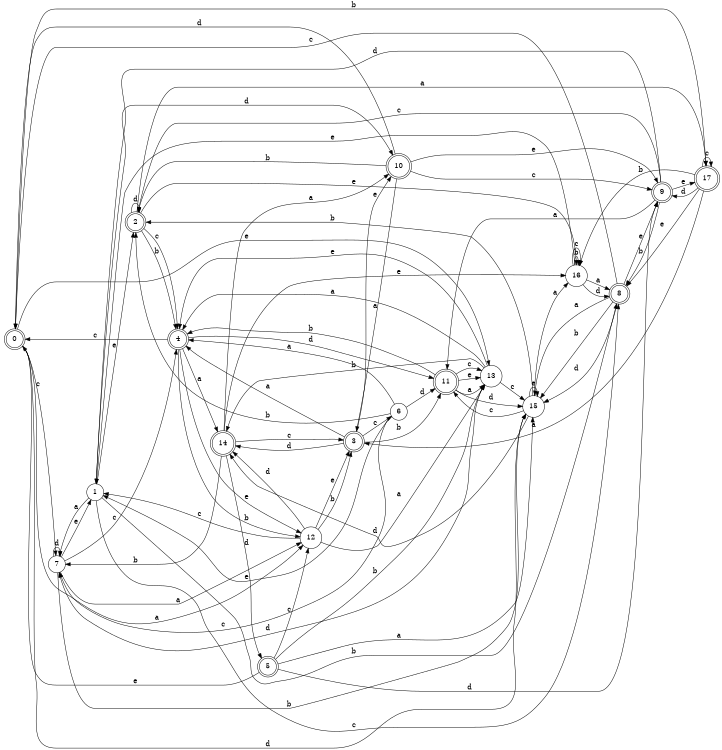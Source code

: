 digraph n15_3 {
__start0 [label="" shape="none"];

rankdir=LR;
size="8,5";

s0 [style="rounded,filled", color="black", fillcolor="white" shape="doublecircle", label="0"];
s1 [style="filled", color="black", fillcolor="white" shape="circle", label="1"];
s2 [style="rounded,filled", color="black", fillcolor="white" shape="doublecircle", label="2"];
s3 [style="rounded,filled", color="black", fillcolor="white" shape="doublecircle", label="3"];
s4 [style="rounded,filled", color="black", fillcolor="white" shape="doublecircle", label="4"];
s5 [style="rounded,filled", color="black", fillcolor="white" shape="doublecircle", label="5"];
s6 [style="filled", color="black", fillcolor="white" shape="circle", label="6"];
s7 [style="filled", color="black", fillcolor="white" shape="circle", label="7"];
s8 [style="rounded,filled", color="black", fillcolor="white" shape="doublecircle", label="8"];
s9 [style="rounded,filled", color="black", fillcolor="white" shape="doublecircle", label="9"];
s10 [style="rounded,filled", color="black", fillcolor="white" shape="doublecircle", label="10"];
s11 [style="rounded,filled", color="black", fillcolor="white" shape="doublecircle", label="11"];
s12 [style="filled", color="black", fillcolor="white" shape="circle", label="12"];
s13 [style="filled", color="black", fillcolor="white" shape="circle", label="13"];
s14 [style="rounded,filled", color="black", fillcolor="white" shape="doublecircle", label="14"];
s15 [style="filled", color="black", fillcolor="white" shape="circle", label="15"];
s16 [style="filled", color="black", fillcolor="white" shape="circle", label="16"];
s17 [style="rounded,filled", color="black", fillcolor="white" shape="doublecircle", label="17"];
s0 -> s12 [label="a"];
s0 -> s17 [label="b"];
s0 -> s7 [label="c"];
s0 -> s15 [label="d"];
s0 -> s13 [label="e"];
s1 -> s7 [label="a"];
s1 -> s8 [label="b"];
s1 -> s8 [label="c"];
s1 -> s10 [label="d"];
s1 -> s2 [label="e"];
s2 -> s17 [label="a"];
s2 -> s4 [label="b"];
s2 -> s4 [label="c"];
s2 -> s2 [label="d"];
s2 -> s16 [label="e"];
s3 -> s4 [label="a"];
s3 -> s11 [label="b"];
s3 -> s6 [label="c"];
s3 -> s14 [label="d"];
s3 -> s10 [label="e"];
s4 -> s14 [label="a"];
s4 -> s12 [label="b"];
s4 -> s0 [label="c"];
s4 -> s11 [label="d"];
s4 -> s12 [label="e"];
s5 -> s15 [label="a"];
s5 -> s13 [label="b"];
s5 -> s12 [label="c"];
s5 -> s9 [label="d"];
s5 -> s0 [label="e"];
s6 -> s4 [label="a"];
s6 -> s2 [label="b"];
s6 -> s7 [label="c"];
s6 -> s11 [label="d"];
s6 -> s1 [label="e"];
s7 -> s12 [label="a"];
s7 -> s15 [label="b"];
s7 -> s4 [label="c"];
s7 -> s7 [label="d"];
s7 -> s1 [label="e"];
s8 -> s15 [label="a"];
s8 -> s15 [label="b"];
s8 -> s0 [label="c"];
s8 -> s15 [label="d"];
s8 -> s9 [label="e"];
s9 -> s11 [label="a"];
s9 -> s8 [label="b"];
s9 -> s2 [label="c"];
s9 -> s1 [label="d"];
s9 -> s17 [label="e"];
s10 -> s3 [label="a"];
s10 -> s2 [label="b"];
s10 -> s9 [label="c"];
s10 -> s0 [label="d"];
s10 -> s9 [label="e"];
s11 -> s13 [label="a"];
s11 -> s4 [label="b"];
s11 -> s13 [label="c"];
s11 -> s15 [label="d"];
s11 -> s13 [label="e"];
s12 -> s13 [label="a"];
s12 -> s3 [label="b"];
s12 -> s1 [label="c"];
s12 -> s14 [label="d"];
s12 -> s3 [label="e"];
s13 -> s4 [label="a"];
s13 -> s14 [label="b"];
s13 -> s15 [label="c"];
s13 -> s7 [label="d"];
s13 -> s4 [label="e"];
s14 -> s10 [label="a"];
s14 -> s7 [label="b"];
s14 -> s3 [label="c"];
s14 -> s5 [label="d"];
s14 -> s16 [label="e"];
s15 -> s16 [label="a"];
s15 -> s2 [label="b"];
s15 -> s11 [label="c"];
s15 -> s14 [label="d"];
s15 -> s15 [label="e"];
s16 -> s8 [label="a"];
s16 -> s16 [label="b"];
s16 -> s16 [label="c"];
s16 -> s8 [label="d"];
s16 -> s1 [label="e"];
s17 -> s3 [label="a"];
s17 -> s16 [label="b"];
s17 -> s17 [label="c"];
s17 -> s9 [label="d"];
s17 -> s8 [label="e"];

}